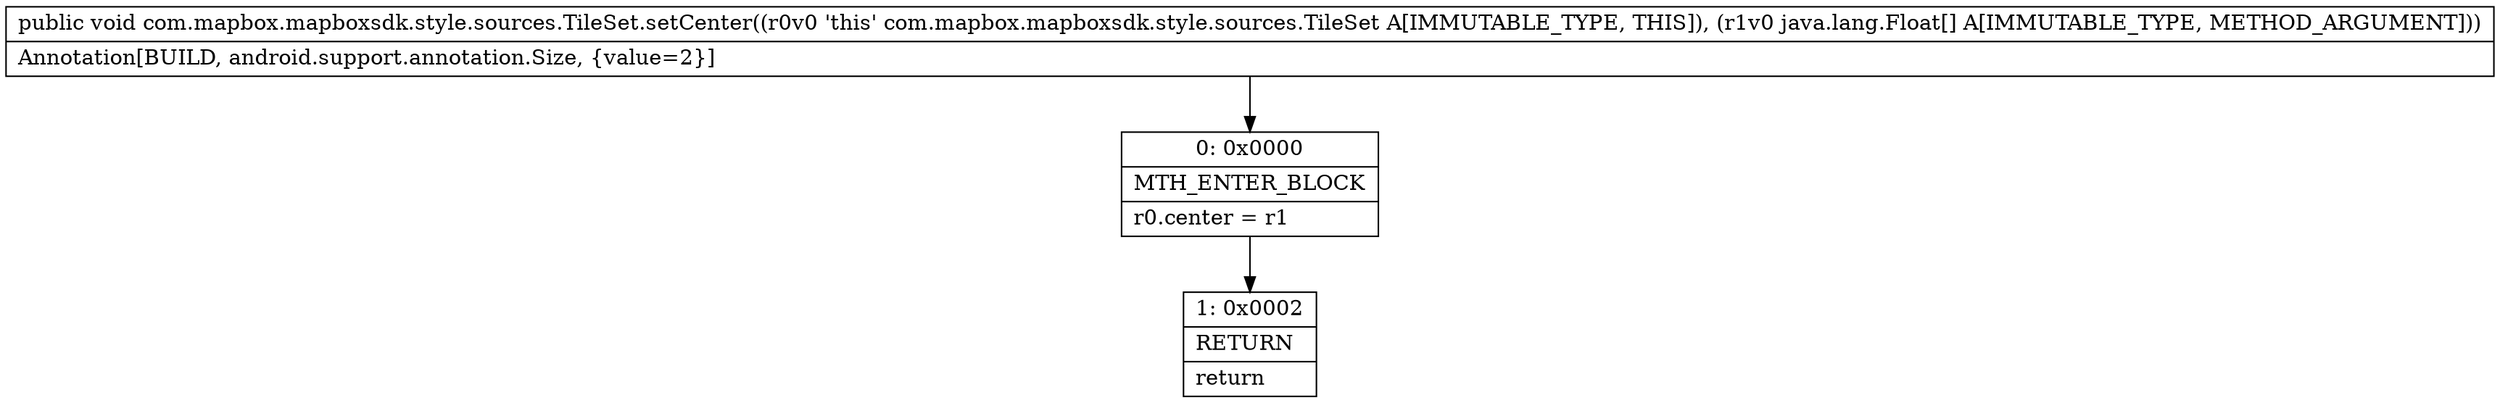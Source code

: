 digraph "CFG forcom.mapbox.mapboxsdk.style.sources.TileSet.setCenter([Ljava\/lang\/Float;)V" {
Node_0 [shape=record,label="{0\:\ 0x0000|MTH_ENTER_BLOCK\l|r0.center = r1\l}"];
Node_1 [shape=record,label="{1\:\ 0x0002|RETURN\l|return\l}"];
MethodNode[shape=record,label="{public void com.mapbox.mapboxsdk.style.sources.TileSet.setCenter((r0v0 'this' com.mapbox.mapboxsdk.style.sources.TileSet A[IMMUTABLE_TYPE, THIS]), (r1v0 java.lang.Float[] A[IMMUTABLE_TYPE, METHOD_ARGUMENT]))  | Annotation[BUILD, android.support.annotation.Size, \{value=2\}]\l}"];
MethodNode -> Node_0;
Node_0 -> Node_1;
}

